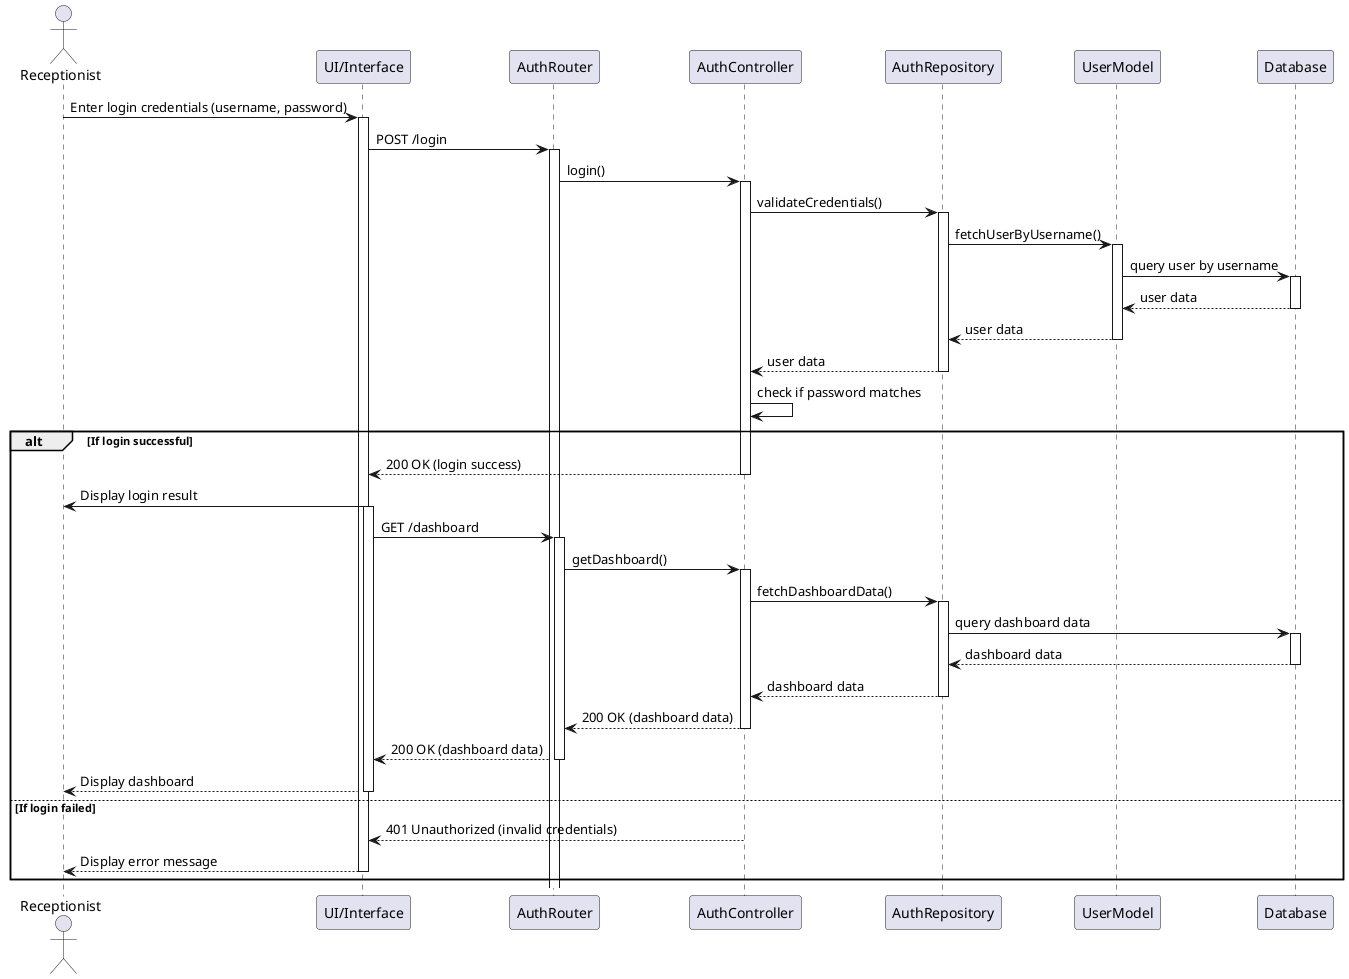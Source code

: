 @startuml
actor Receptionist
participant "UI/Interface" as UI
participant "AuthRouter" as Router
participant "AuthController" as Controller
participant "AuthRepository" as Repository
participant "UserModel" as UserModel
participant "Database" as DB

Receptionist -> UI: Enter login credentials (username, password)
activate UI
UI -> Router: POST /login
activate Router
Router -> Controller: login()
activate Controller
Controller -> Repository: validateCredentials()
activate Repository

Repository -> UserModel: fetchUserByUsername()
activate UserModel
UserModel -> DB: query user by username
activate DB
DB --> UserModel: user data
deactivate DB
UserModel --> Repository: user data
deactivate UserModel
Repository --> Controller: user data
deactivate Repository
Controller -> Controller: check if password matches

alt If login successful
    Controller --> UI: 200 OK (login success)
    deactivate Controller
    UI -> Receptionist: Display login result
    activate UI
    UI -> Router: GET /dashboard
    activate Router
    Router -> Controller: getDashboard()
    activate Controller
    Controller -> Repository: fetchDashboardData()
    activate Repository
    Repository -> DB: query dashboard data
    activate DB
    DB --> Repository: dashboard data
    deactivate DB
    Repository --> Controller: dashboard data
    deactivate Repository
    Controller --> Router: 200 OK (dashboard data)
    deactivate Controller
    Router --> UI: 200 OK (dashboard data)
    deactivate Router
    UI --> Receptionist: Display dashboard
    deactivate UI
else If login failed
    Controller --> UI: 401 Unauthorized (invalid credentials)
    deactivate Controller
    UI --> Receptionist: Display error message
    deactivate UI
end
@enduml
